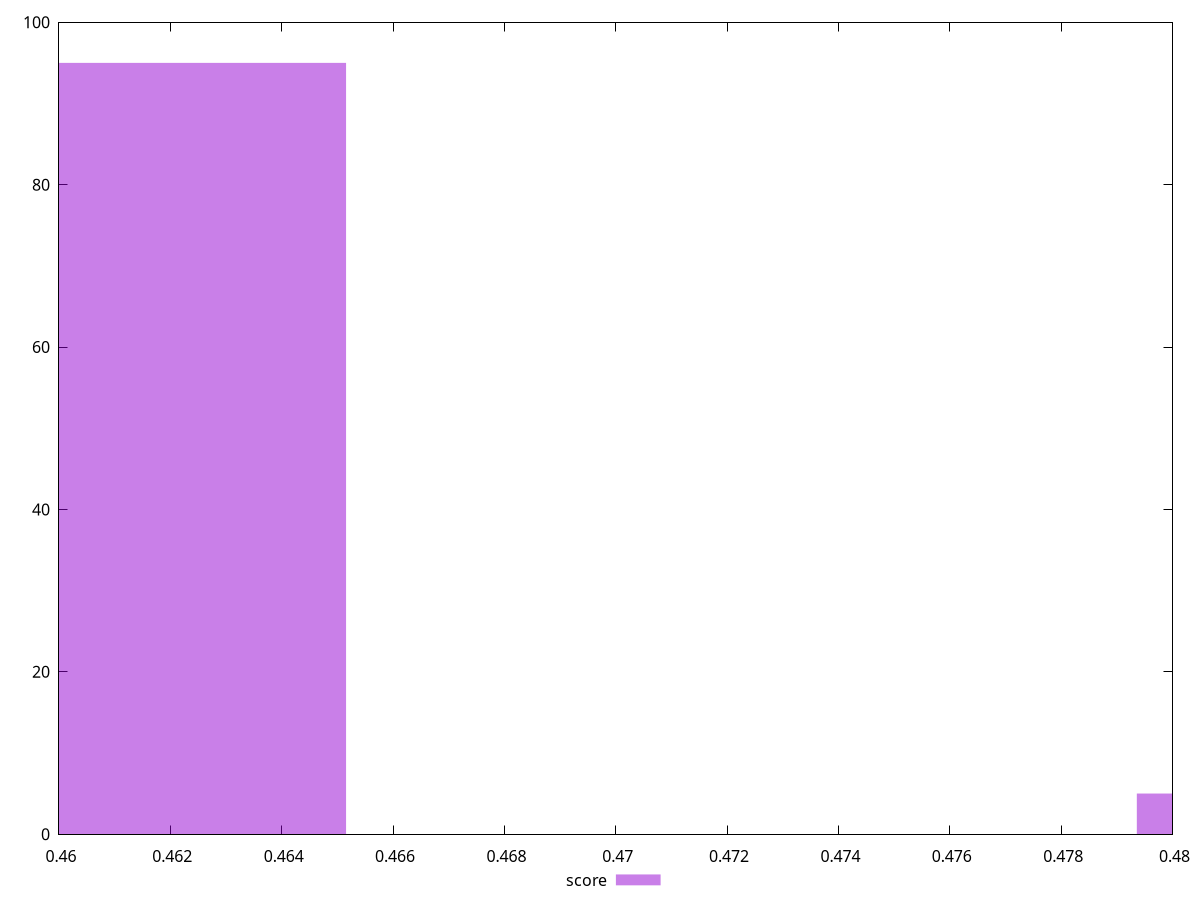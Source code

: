 reset

$score <<EOF
0.46160528395796024 95
0.48291014321755843 5
EOF

set key outside below
set boxwidth 0.007101619753199388
set xrange [0.46:0.48]
set yrange [0:100]
set trange [0:100]
set style fill transparent solid 0.5 noborder
set terminal svg size 640, 490 enhanced background rgb 'white'
set output "report_00019_2021-02-10T18-14-37.922Z//uses-rel-preload/samples/pages+cached+noadtech+nomedia+nocss/score/histogram.svg"

plot $score title "score" with boxes

reset

